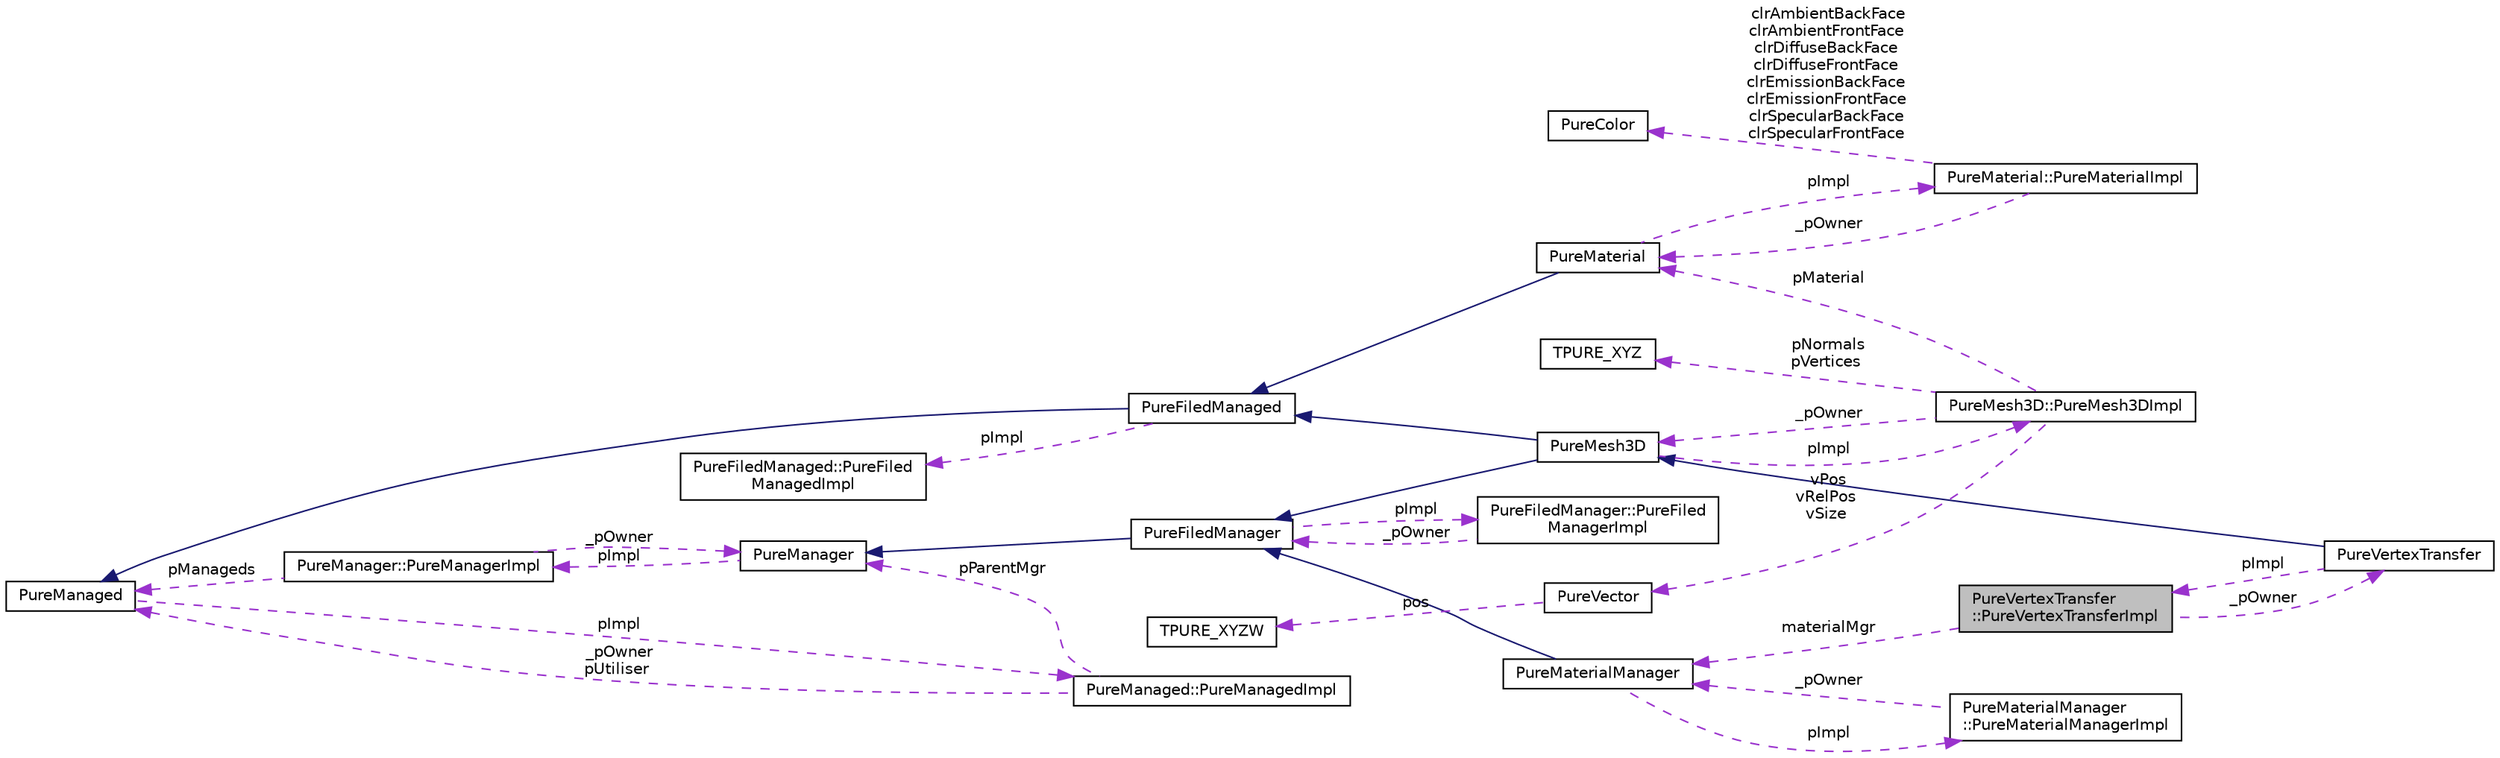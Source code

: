digraph "PureVertexTransfer::PureVertexTransferImpl"
{
 // LATEX_PDF_SIZE
  edge [fontname="Helvetica",fontsize="10",labelfontname="Helvetica",labelfontsize="10"];
  node [fontname="Helvetica",fontsize="10",shape=record];
  rankdir="LR";
  Node1 [label="PureVertexTransfer\l::PureVertexTransferImpl",height=0.2,width=0.4,color="black", fillcolor="grey75", style="filled", fontcolor="black",tooltip=" "];
  Node2 -> Node1 [dir="back",color="darkorchid3",fontsize="10",style="dashed",label=" materialMgr" ,fontname="Helvetica"];
  Node2 [label="PureMaterialManager",height=0.2,width=0.4,color="black", fillcolor="white", style="filled",URL="$class_pure_material_manager.html",tooltip="Material manager class."];
  Node3 -> Node2 [dir="back",color="midnightblue",fontsize="10",style="solid",fontname="Helvetica"];
  Node3 [label="PureFiledManager",height=0.2,width=0.4,color="black", fillcolor="white", style="filled",URL="$class_pure_filed_manager.html",tooltip="Manager loading from / saving to a file."];
  Node4 -> Node3 [dir="back",color="midnightblue",fontsize="10",style="solid",fontname="Helvetica"];
  Node4 [label="PureManager",height=0.2,width=0.4,color="black", fillcolor="white", style="filled",URL="$class_pure_manager.html",tooltip="Ancestor class for manager classes."];
  Node5 -> Node4 [dir="back",color="darkorchid3",fontsize="10",style="dashed",label=" pImpl" ,fontname="Helvetica"];
  Node5 [label="PureManager::PureManagerImpl",height=0.2,width=0.4,color="black", fillcolor="white", style="filled",URL="$class_pure_manager_1_1_pure_manager_impl.html",tooltip=" "];
  Node4 -> Node5 [dir="back",color="darkorchid3",fontsize="10",style="dashed",label=" _pOwner" ,fontname="Helvetica"];
  Node6 -> Node5 [dir="back",color="darkorchid3",fontsize="10",style="dashed",label=" pManageds" ,fontname="Helvetica"];
  Node6 [label="PureManaged",height=0.2,width=0.4,color="black", fillcolor="white", style="filled",URL="$class_pure_managed.html",tooltip="Ancestor class for managed classes."];
  Node7 -> Node6 [dir="back",color="darkorchid3",fontsize="10",style="dashed",label=" pImpl" ,fontname="Helvetica"];
  Node7 [label="PureManaged::PureManagedImpl",height=0.2,width=0.4,color="black", fillcolor="white", style="filled",URL="$class_pure_managed_1_1_pure_managed_impl.html",tooltip=" "];
  Node6 -> Node7 [dir="back",color="darkorchid3",fontsize="10",style="dashed",label=" _pOwner\npUtiliser" ,fontname="Helvetica"];
  Node4 -> Node7 [dir="back",color="darkorchid3",fontsize="10",style="dashed",label=" pParentMgr" ,fontname="Helvetica"];
  Node8 -> Node3 [dir="back",color="darkorchid3",fontsize="10",style="dashed",label=" pImpl" ,fontname="Helvetica"];
  Node8 [label="PureFiledManager::PureFiled\lManagerImpl",height=0.2,width=0.4,color="black", fillcolor="white", style="filled",URL="$class_pure_filed_manager_1_1_pure_filed_manager_impl.html",tooltip=" "];
  Node3 -> Node8 [dir="back",color="darkorchid3",fontsize="10",style="dashed",label=" _pOwner" ,fontname="Helvetica"];
  Node9 -> Node2 [dir="back",color="darkorchid3",fontsize="10",style="dashed",label=" pImpl" ,fontname="Helvetica"];
  Node9 [label="PureMaterialManager\l::PureMaterialManagerImpl",height=0.2,width=0.4,color="black", fillcolor="white", style="filled",URL="$class_pure_material_manager_1_1_pure_material_manager_impl.html",tooltip=" "];
  Node2 -> Node9 [dir="back",color="darkorchid3",fontsize="10",style="dashed",label=" _pOwner" ,fontname="Helvetica"];
  Node10 -> Node1 [dir="back",color="darkorchid3",fontsize="10",style="dashed",label=" _pOwner" ,fontname="Helvetica"];
  Node10 [label="PureVertexTransfer",height=0.2,width=0.4,color="black", fillcolor="white", style="filled",URL="$class_pure_vertex_transfer.html",tooltip="VertexTransfer class extends Mesh3D by providing ways to transfer vertices of the mesh over the verte..."];
  Node11 -> Node10 [dir="back",color="midnightblue",fontsize="10",style="solid",fontname="Helvetica"];
  Node11 [label="PureMesh3D",height=0.2,width=0.4,color="black", fillcolor="white", style="filled",URL="$class_pure_mesh3_d.html",tooltip="3D Mesh class."];
  Node12 -> Node11 [dir="back",color="midnightblue",fontsize="10",style="solid",fontname="Helvetica"];
  Node12 [label="PureFiledManaged",height=0.2,width=0.4,color="black", fillcolor="white", style="filled",URL="$class_pure_filed_managed.html",tooltip="Managed loaded from / saved to a file."];
  Node6 -> Node12 [dir="back",color="midnightblue",fontsize="10",style="solid",fontname="Helvetica"];
  Node13 -> Node12 [dir="back",color="darkorchid3",fontsize="10",style="dashed",label=" pImpl" ,fontname="Helvetica"];
  Node13 [label="PureFiledManaged::PureFiled\lManagedImpl",height=0.2,width=0.4,color="black", fillcolor="white", style="filled",URL="$class_pure_filed_managed_1_1_pure_filed_managed_impl.html",tooltip="Managed loaded from / saved to a file."];
  Node3 -> Node11 [dir="back",color="midnightblue",fontsize="10",style="solid",fontname="Helvetica"];
  Node14 -> Node11 [dir="back",color="darkorchid3",fontsize="10",style="dashed",label=" pImpl" ,fontname="Helvetica"];
  Node14 [label="PureMesh3D::PureMesh3DImpl",height=0.2,width=0.4,color="black", fillcolor="white", style="filled",URL="$class_pure_mesh3_d_1_1_pure_mesh3_d_impl.html",tooltip=" "];
  Node15 -> Node14 [dir="back",color="darkorchid3",fontsize="10",style="dashed",label=" pNormals\npVertices" ,fontname="Helvetica"];
  Node15 [label="TPURE_XYZ",height=0.2,width=0.4,color="black", fillcolor="white", style="filled",URL="$struct_t_p_u_r_e___x_y_z.html",tooltip="3D space coordinate."];
  Node16 -> Node14 [dir="back",color="darkorchid3",fontsize="10",style="dashed",label=" vPos\nvRelPos\nvSize" ,fontname="Helvetica"];
  Node16 [label="PureVector",height=0.2,width=0.4,color="black", fillcolor="white", style="filled",URL="$class_pure_vector.html",tooltip="Pure 3D-vector class."];
  Node17 -> Node16 [dir="back",color="darkorchid3",fontsize="10",style="dashed",label=" pos" ,fontname="Helvetica"];
  Node17 [label="TPURE_XYZW",height=0.2,width=0.4,color="black", fillcolor="white", style="filled",URL="$struct_t_p_u_r_e___x_y_z_w.html",tooltip="4D coordinate."];
  Node11 -> Node14 [dir="back",color="darkorchid3",fontsize="10",style="dashed",label=" _pOwner" ,fontname="Helvetica"];
  Node18 -> Node14 [dir="back",color="darkorchid3",fontsize="10",style="dashed",label=" pMaterial" ,fontname="Helvetica"];
  Node18 [label="PureMaterial",height=0.2,width=0.4,color="black", fillcolor="white", style="filled",URL="$class_pure_material.html",tooltip="Material class."];
  Node12 -> Node18 [dir="back",color="midnightblue",fontsize="10",style="solid",fontname="Helvetica"];
  Node19 -> Node18 [dir="back",color="darkorchid3",fontsize="10",style="dashed",label=" pImpl" ,fontname="Helvetica"];
  Node19 [label="PureMaterial::PureMaterialImpl",height=0.2,width=0.4,color="black", fillcolor="white", style="filled",URL="$class_pure_material_1_1_pure_material_impl.html",tooltip=" "];
  Node18 -> Node19 [dir="back",color="darkorchid3",fontsize="10",style="dashed",label=" _pOwner" ,fontname="Helvetica"];
  Node20 -> Node19 [dir="back",color="darkorchid3",fontsize="10",style="dashed",label=" clrAmbientBackFace\nclrAmbientFrontFace\nclrDiffuseBackFace\nclrDiffuseFrontFace\nclrEmissionBackFace\nclrEmissionFrontFace\nclrSpecularBackFace\nclrSpecularFrontFace" ,fontname="Helvetica"];
  Node20 [label="PureColor",height=0.2,width=0.4,color="black", fillcolor="white", style="filled",URL="$class_pure_color.html",tooltip="Pure color class."];
  Node1 -> Node10 [dir="back",color="darkorchid3",fontsize="10",style="dashed",label=" pImpl" ,fontname="Helvetica"];
}
